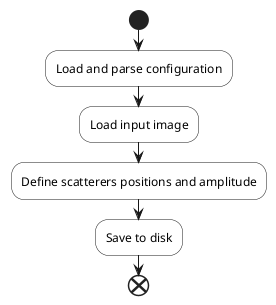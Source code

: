 @startuml

start
#White:Load and parse configuration;
#White:Load input image;
#White:Define scatterers positions and amplitude;
#White:Save to disk;
end

@enduml